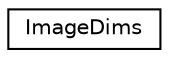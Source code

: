 digraph "Graphical Class Hierarchy"
{
  edge [fontname="Helvetica",fontsize="10",labelfontname="Helvetica",labelfontsize="10"];
  node [fontname="Helvetica",fontsize="10",shape=record];
  rankdir="LR";
  Node1 [label="ImageDims",height=0.2,width=0.4,color="black", fillcolor="white", style="filled",URL="$structImageDims.html"];
}
